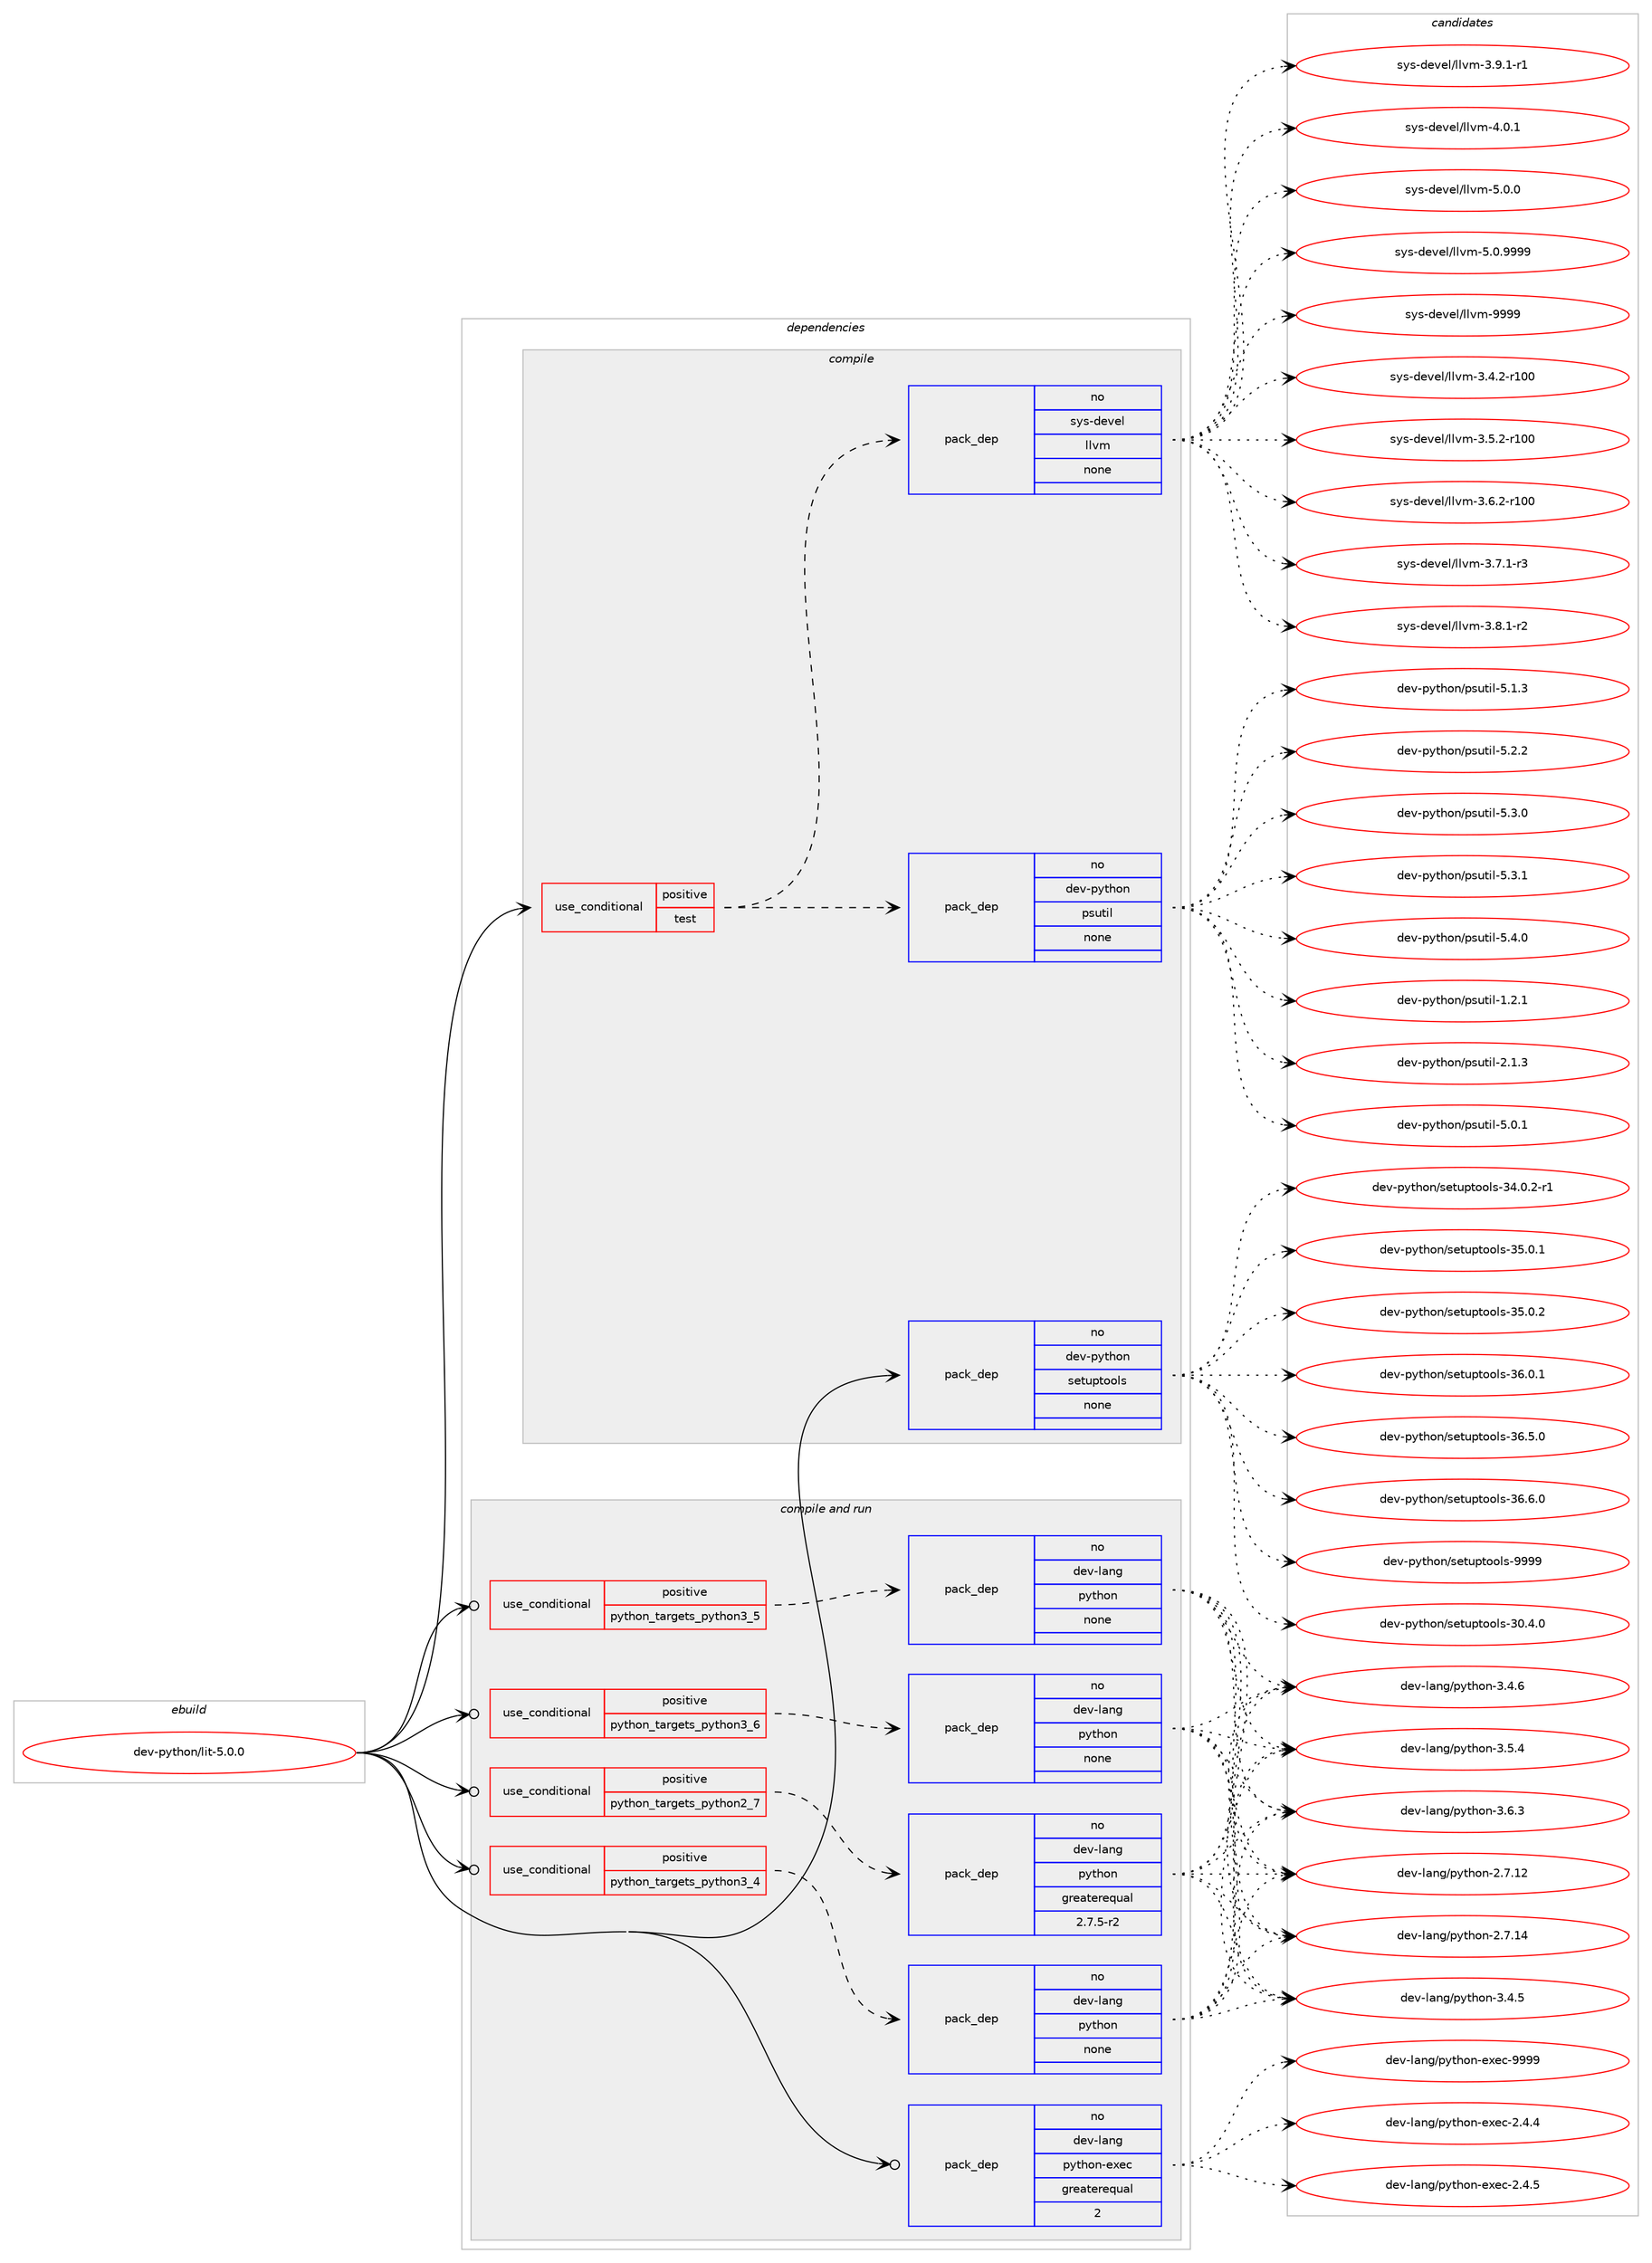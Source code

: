 digraph prolog {

# *************
# Graph options
# *************

newrank=true;
concentrate=true;
compound=true;
graph [rankdir=LR,fontname=Helvetica,fontsize=10,ranksep=1.5];#, ranksep=2.5, nodesep=0.2];
edge  [arrowhead=vee];
node  [fontname=Helvetica,fontsize=10];

# **********
# The ebuild
# **********

subgraph cluster_leftcol {
color=gray;
rank=same;
label=<<i>ebuild</i>>;
id [label="dev-python/lit-5.0.0", color=red, width=4, href="../dev-python/lit-5.0.0.svg"];
}

# ****************
# The dependencies
# ****************

subgraph cluster_midcol {
color=gray;
label=<<i>dependencies</i>>;
subgraph cluster_compile {
fillcolor="#eeeeee";
style=filled;
label=<<i>compile</i>>;
subgraph cond34963 {
dependency164570 [label=<<TABLE BORDER="0" CELLBORDER="1" CELLSPACING="0" CELLPADDING="4"><TR><TD ROWSPAN="3" CELLPADDING="10">use_conditional</TD></TR><TR><TD>positive</TD></TR><TR><TD>test</TD></TR></TABLE>>, shape=none, color=red];
subgraph pack125754 {
dependency164571 [label=<<TABLE BORDER="0" CELLBORDER="1" CELLSPACING="0" CELLPADDING="4" WIDTH="220"><TR><TD ROWSPAN="6" CELLPADDING="30">pack_dep</TD></TR><TR><TD WIDTH="110">no</TD></TR><TR><TD>dev-python</TD></TR><TR><TD>psutil</TD></TR><TR><TD>none</TD></TR><TR><TD></TD></TR></TABLE>>, shape=none, color=blue];
}
dependency164570:e -> dependency164571:w [weight=20,style="dashed",arrowhead="vee"];
subgraph pack125755 {
dependency164572 [label=<<TABLE BORDER="0" CELLBORDER="1" CELLSPACING="0" CELLPADDING="4" WIDTH="220"><TR><TD ROWSPAN="6" CELLPADDING="30">pack_dep</TD></TR><TR><TD WIDTH="110">no</TD></TR><TR><TD>sys-devel</TD></TR><TR><TD>llvm</TD></TR><TR><TD>none</TD></TR><TR><TD></TD></TR></TABLE>>, shape=none, color=blue];
}
dependency164570:e -> dependency164572:w [weight=20,style="dashed",arrowhead="vee"];
}
id:e -> dependency164570:w [weight=20,style="solid",arrowhead="vee"];
subgraph pack125756 {
dependency164573 [label=<<TABLE BORDER="0" CELLBORDER="1" CELLSPACING="0" CELLPADDING="4" WIDTH="220"><TR><TD ROWSPAN="6" CELLPADDING="30">pack_dep</TD></TR><TR><TD WIDTH="110">no</TD></TR><TR><TD>dev-python</TD></TR><TR><TD>setuptools</TD></TR><TR><TD>none</TD></TR><TR><TD></TD></TR></TABLE>>, shape=none, color=blue];
}
id:e -> dependency164573:w [weight=20,style="solid",arrowhead="vee"];
}
subgraph cluster_compileandrun {
fillcolor="#eeeeee";
style=filled;
label=<<i>compile and run</i>>;
subgraph cond34964 {
dependency164574 [label=<<TABLE BORDER="0" CELLBORDER="1" CELLSPACING="0" CELLPADDING="4"><TR><TD ROWSPAN="3" CELLPADDING="10">use_conditional</TD></TR><TR><TD>positive</TD></TR><TR><TD>python_targets_python2_7</TD></TR></TABLE>>, shape=none, color=red];
subgraph pack125757 {
dependency164575 [label=<<TABLE BORDER="0" CELLBORDER="1" CELLSPACING="0" CELLPADDING="4" WIDTH="220"><TR><TD ROWSPAN="6" CELLPADDING="30">pack_dep</TD></TR><TR><TD WIDTH="110">no</TD></TR><TR><TD>dev-lang</TD></TR><TR><TD>python</TD></TR><TR><TD>greaterequal</TD></TR><TR><TD>2.7.5-r2</TD></TR></TABLE>>, shape=none, color=blue];
}
dependency164574:e -> dependency164575:w [weight=20,style="dashed",arrowhead="vee"];
}
id:e -> dependency164574:w [weight=20,style="solid",arrowhead="odotvee"];
subgraph cond34965 {
dependency164576 [label=<<TABLE BORDER="0" CELLBORDER="1" CELLSPACING="0" CELLPADDING="4"><TR><TD ROWSPAN="3" CELLPADDING="10">use_conditional</TD></TR><TR><TD>positive</TD></TR><TR><TD>python_targets_python3_4</TD></TR></TABLE>>, shape=none, color=red];
subgraph pack125758 {
dependency164577 [label=<<TABLE BORDER="0" CELLBORDER="1" CELLSPACING="0" CELLPADDING="4" WIDTH="220"><TR><TD ROWSPAN="6" CELLPADDING="30">pack_dep</TD></TR><TR><TD WIDTH="110">no</TD></TR><TR><TD>dev-lang</TD></TR><TR><TD>python</TD></TR><TR><TD>none</TD></TR><TR><TD></TD></TR></TABLE>>, shape=none, color=blue];
}
dependency164576:e -> dependency164577:w [weight=20,style="dashed",arrowhead="vee"];
}
id:e -> dependency164576:w [weight=20,style="solid",arrowhead="odotvee"];
subgraph cond34966 {
dependency164578 [label=<<TABLE BORDER="0" CELLBORDER="1" CELLSPACING="0" CELLPADDING="4"><TR><TD ROWSPAN="3" CELLPADDING="10">use_conditional</TD></TR><TR><TD>positive</TD></TR><TR><TD>python_targets_python3_5</TD></TR></TABLE>>, shape=none, color=red];
subgraph pack125759 {
dependency164579 [label=<<TABLE BORDER="0" CELLBORDER="1" CELLSPACING="0" CELLPADDING="4" WIDTH="220"><TR><TD ROWSPAN="6" CELLPADDING="30">pack_dep</TD></TR><TR><TD WIDTH="110">no</TD></TR><TR><TD>dev-lang</TD></TR><TR><TD>python</TD></TR><TR><TD>none</TD></TR><TR><TD></TD></TR></TABLE>>, shape=none, color=blue];
}
dependency164578:e -> dependency164579:w [weight=20,style="dashed",arrowhead="vee"];
}
id:e -> dependency164578:w [weight=20,style="solid",arrowhead="odotvee"];
subgraph cond34967 {
dependency164580 [label=<<TABLE BORDER="0" CELLBORDER="1" CELLSPACING="0" CELLPADDING="4"><TR><TD ROWSPAN="3" CELLPADDING="10">use_conditional</TD></TR><TR><TD>positive</TD></TR><TR><TD>python_targets_python3_6</TD></TR></TABLE>>, shape=none, color=red];
subgraph pack125760 {
dependency164581 [label=<<TABLE BORDER="0" CELLBORDER="1" CELLSPACING="0" CELLPADDING="4" WIDTH="220"><TR><TD ROWSPAN="6" CELLPADDING="30">pack_dep</TD></TR><TR><TD WIDTH="110">no</TD></TR><TR><TD>dev-lang</TD></TR><TR><TD>python</TD></TR><TR><TD>none</TD></TR><TR><TD></TD></TR></TABLE>>, shape=none, color=blue];
}
dependency164580:e -> dependency164581:w [weight=20,style="dashed",arrowhead="vee"];
}
id:e -> dependency164580:w [weight=20,style="solid",arrowhead="odotvee"];
subgraph pack125761 {
dependency164582 [label=<<TABLE BORDER="0" CELLBORDER="1" CELLSPACING="0" CELLPADDING="4" WIDTH="220"><TR><TD ROWSPAN="6" CELLPADDING="30">pack_dep</TD></TR><TR><TD WIDTH="110">no</TD></TR><TR><TD>dev-lang</TD></TR><TR><TD>python-exec</TD></TR><TR><TD>greaterequal</TD></TR><TR><TD>2</TD></TR></TABLE>>, shape=none, color=blue];
}
id:e -> dependency164582:w [weight=20,style="solid",arrowhead="odotvee"];
}
subgraph cluster_run {
fillcolor="#eeeeee";
style=filled;
label=<<i>run</i>>;
}
}

# **************
# The candidates
# **************

subgraph cluster_choices {
rank=same;
color=gray;
label=<<i>candidates</i>>;

subgraph choice125754 {
color=black;
nodesep=1;
choice1001011184511212111610411111047112115117116105108454946504649 [label="dev-python/psutil-1.2.1", color=red, width=4,href="../dev-python/psutil-1.2.1.svg"];
choice1001011184511212111610411111047112115117116105108455046494651 [label="dev-python/psutil-2.1.3", color=red, width=4,href="../dev-python/psutil-2.1.3.svg"];
choice1001011184511212111610411111047112115117116105108455346484649 [label="dev-python/psutil-5.0.1", color=red, width=4,href="../dev-python/psutil-5.0.1.svg"];
choice1001011184511212111610411111047112115117116105108455346494651 [label="dev-python/psutil-5.1.3", color=red, width=4,href="../dev-python/psutil-5.1.3.svg"];
choice1001011184511212111610411111047112115117116105108455346504650 [label="dev-python/psutil-5.2.2", color=red, width=4,href="../dev-python/psutil-5.2.2.svg"];
choice1001011184511212111610411111047112115117116105108455346514648 [label="dev-python/psutil-5.3.0", color=red, width=4,href="../dev-python/psutil-5.3.0.svg"];
choice1001011184511212111610411111047112115117116105108455346514649 [label="dev-python/psutil-5.3.1", color=red, width=4,href="../dev-python/psutil-5.3.1.svg"];
choice1001011184511212111610411111047112115117116105108455346524648 [label="dev-python/psutil-5.4.0", color=red, width=4,href="../dev-python/psutil-5.4.0.svg"];
dependency164571:e -> choice1001011184511212111610411111047112115117116105108454946504649:w [style=dotted,weight="100"];
dependency164571:e -> choice1001011184511212111610411111047112115117116105108455046494651:w [style=dotted,weight="100"];
dependency164571:e -> choice1001011184511212111610411111047112115117116105108455346484649:w [style=dotted,weight="100"];
dependency164571:e -> choice1001011184511212111610411111047112115117116105108455346494651:w [style=dotted,weight="100"];
dependency164571:e -> choice1001011184511212111610411111047112115117116105108455346504650:w [style=dotted,weight="100"];
dependency164571:e -> choice1001011184511212111610411111047112115117116105108455346514648:w [style=dotted,weight="100"];
dependency164571:e -> choice1001011184511212111610411111047112115117116105108455346514649:w [style=dotted,weight="100"];
dependency164571:e -> choice1001011184511212111610411111047112115117116105108455346524648:w [style=dotted,weight="100"];
}
subgraph choice125755 {
color=black;
nodesep=1;
choice115121115451001011181011084710810811810945514652465045114494848 [label="sys-devel/llvm-3.4.2-r100", color=red, width=4,href="../sys-devel/llvm-3.4.2-r100.svg"];
choice115121115451001011181011084710810811810945514653465045114494848 [label="sys-devel/llvm-3.5.2-r100", color=red, width=4,href="../sys-devel/llvm-3.5.2-r100.svg"];
choice115121115451001011181011084710810811810945514654465045114494848 [label="sys-devel/llvm-3.6.2-r100", color=red, width=4,href="../sys-devel/llvm-3.6.2-r100.svg"];
choice11512111545100101118101108471081081181094551465546494511451 [label="sys-devel/llvm-3.7.1-r3", color=red, width=4,href="../sys-devel/llvm-3.7.1-r3.svg"];
choice11512111545100101118101108471081081181094551465646494511450 [label="sys-devel/llvm-3.8.1-r2", color=red, width=4,href="../sys-devel/llvm-3.8.1-r2.svg"];
choice11512111545100101118101108471081081181094551465746494511449 [label="sys-devel/llvm-3.9.1-r1", color=red, width=4,href="../sys-devel/llvm-3.9.1-r1.svg"];
choice1151211154510010111810110847108108118109455246484649 [label="sys-devel/llvm-4.0.1", color=red, width=4,href="../sys-devel/llvm-4.0.1.svg"];
choice1151211154510010111810110847108108118109455346484648 [label="sys-devel/llvm-5.0.0", color=red, width=4,href="../sys-devel/llvm-5.0.0.svg"];
choice1151211154510010111810110847108108118109455346484657575757 [label="sys-devel/llvm-5.0.9999", color=red, width=4,href="../sys-devel/llvm-5.0.9999.svg"];
choice11512111545100101118101108471081081181094557575757 [label="sys-devel/llvm-9999", color=red, width=4,href="../sys-devel/llvm-9999.svg"];
dependency164572:e -> choice115121115451001011181011084710810811810945514652465045114494848:w [style=dotted,weight="100"];
dependency164572:e -> choice115121115451001011181011084710810811810945514653465045114494848:w [style=dotted,weight="100"];
dependency164572:e -> choice115121115451001011181011084710810811810945514654465045114494848:w [style=dotted,weight="100"];
dependency164572:e -> choice11512111545100101118101108471081081181094551465546494511451:w [style=dotted,weight="100"];
dependency164572:e -> choice11512111545100101118101108471081081181094551465646494511450:w [style=dotted,weight="100"];
dependency164572:e -> choice11512111545100101118101108471081081181094551465746494511449:w [style=dotted,weight="100"];
dependency164572:e -> choice1151211154510010111810110847108108118109455246484649:w [style=dotted,weight="100"];
dependency164572:e -> choice1151211154510010111810110847108108118109455346484648:w [style=dotted,weight="100"];
dependency164572:e -> choice1151211154510010111810110847108108118109455346484657575757:w [style=dotted,weight="100"];
dependency164572:e -> choice11512111545100101118101108471081081181094557575757:w [style=dotted,weight="100"];
}
subgraph choice125756 {
color=black;
nodesep=1;
choice100101118451121211161041111104711510111611711211611111110811545514846524648 [label="dev-python/setuptools-30.4.0", color=red, width=4,href="../dev-python/setuptools-30.4.0.svg"];
choice1001011184511212111610411111047115101116117112116111111108115455152464846504511449 [label="dev-python/setuptools-34.0.2-r1", color=red, width=4,href="../dev-python/setuptools-34.0.2-r1.svg"];
choice100101118451121211161041111104711510111611711211611111110811545515346484649 [label="dev-python/setuptools-35.0.1", color=red, width=4,href="../dev-python/setuptools-35.0.1.svg"];
choice100101118451121211161041111104711510111611711211611111110811545515346484650 [label="dev-python/setuptools-35.0.2", color=red, width=4,href="../dev-python/setuptools-35.0.2.svg"];
choice100101118451121211161041111104711510111611711211611111110811545515446484649 [label="dev-python/setuptools-36.0.1", color=red, width=4,href="../dev-python/setuptools-36.0.1.svg"];
choice100101118451121211161041111104711510111611711211611111110811545515446534648 [label="dev-python/setuptools-36.5.0", color=red, width=4,href="../dev-python/setuptools-36.5.0.svg"];
choice100101118451121211161041111104711510111611711211611111110811545515446544648 [label="dev-python/setuptools-36.6.0", color=red, width=4,href="../dev-python/setuptools-36.6.0.svg"];
choice10010111845112121116104111110471151011161171121161111111081154557575757 [label="dev-python/setuptools-9999", color=red, width=4,href="../dev-python/setuptools-9999.svg"];
dependency164573:e -> choice100101118451121211161041111104711510111611711211611111110811545514846524648:w [style=dotted,weight="100"];
dependency164573:e -> choice1001011184511212111610411111047115101116117112116111111108115455152464846504511449:w [style=dotted,weight="100"];
dependency164573:e -> choice100101118451121211161041111104711510111611711211611111110811545515346484649:w [style=dotted,weight="100"];
dependency164573:e -> choice100101118451121211161041111104711510111611711211611111110811545515346484650:w [style=dotted,weight="100"];
dependency164573:e -> choice100101118451121211161041111104711510111611711211611111110811545515446484649:w [style=dotted,weight="100"];
dependency164573:e -> choice100101118451121211161041111104711510111611711211611111110811545515446534648:w [style=dotted,weight="100"];
dependency164573:e -> choice100101118451121211161041111104711510111611711211611111110811545515446544648:w [style=dotted,weight="100"];
dependency164573:e -> choice10010111845112121116104111110471151011161171121161111111081154557575757:w [style=dotted,weight="100"];
}
subgraph choice125757 {
color=black;
nodesep=1;
choice10010111845108971101034711212111610411111045504655464950 [label="dev-lang/python-2.7.12", color=red, width=4,href="../dev-lang/python-2.7.12.svg"];
choice10010111845108971101034711212111610411111045504655464952 [label="dev-lang/python-2.7.14", color=red, width=4,href="../dev-lang/python-2.7.14.svg"];
choice100101118451089711010347112121116104111110455146524653 [label="dev-lang/python-3.4.5", color=red, width=4,href="../dev-lang/python-3.4.5.svg"];
choice100101118451089711010347112121116104111110455146524654 [label="dev-lang/python-3.4.6", color=red, width=4,href="../dev-lang/python-3.4.6.svg"];
choice100101118451089711010347112121116104111110455146534652 [label="dev-lang/python-3.5.4", color=red, width=4,href="../dev-lang/python-3.5.4.svg"];
choice100101118451089711010347112121116104111110455146544651 [label="dev-lang/python-3.6.3", color=red, width=4,href="../dev-lang/python-3.6.3.svg"];
dependency164575:e -> choice10010111845108971101034711212111610411111045504655464950:w [style=dotted,weight="100"];
dependency164575:e -> choice10010111845108971101034711212111610411111045504655464952:w [style=dotted,weight="100"];
dependency164575:e -> choice100101118451089711010347112121116104111110455146524653:w [style=dotted,weight="100"];
dependency164575:e -> choice100101118451089711010347112121116104111110455146524654:w [style=dotted,weight="100"];
dependency164575:e -> choice100101118451089711010347112121116104111110455146534652:w [style=dotted,weight="100"];
dependency164575:e -> choice100101118451089711010347112121116104111110455146544651:w [style=dotted,weight="100"];
}
subgraph choice125758 {
color=black;
nodesep=1;
choice10010111845108971101034711212111610411111045504655464950 [label="dev-lang/python-2.7.12", color=red, width=4,href="../dev-lang/python-2.7.12.svg"];
choice10010111845108971101034711212111610411111045504655464952 [label="dev-lang/python-2.7.14", color=red, width=4,href="../dev-lang/python-2.7.14.svg"];
choice100101118451089711010347112121116104111110455146524653 [label="dev-lang/python-3.4.5", color=red, width=4,href="../dev-lang/python-3.4.5.svg"];
choice100101118451089711010347112121116104111110455146524654 [label="dev-lang/python-3.4.6", color=red, width=4,href="../dev-lang/python-3.4.6.svg"];
choice100101118451089711010347112121116104111110455146534652 [label="dev-lang/python-3.5.4", color=red, width=4,href="../dev-lang/python-3.5.4.svg"];
choice100101118451089711010347112121116104111110455146544651 [label="dev-lang/python-3.6.3", color=red, width=4,href="../dev-lang/python-3.6.3.svg"];
dependency164577:e -> choice10010111845108971101034711212111610411111045504655464950:w [style=dotted,weight="100"];
dependency164577:e -> choice10010111845108971101034711212111610411111045504655464952:w [style=dotted,weight="100"];
dependency164577:e -> choice100101118451089711010347112121116104111110455146524653:w [style=dotted,weight="100"];
dependency164577:e -> choice100101118451089711010347112121116104111110455146524654:w [style=dotted,weight="100"];
dependency164577:e -> choice100101118451089711010347112121116104111110455146534652:w [style=dotted,weight="100"];
dependency164577:e -> choice100101118451089711010347112121116104111110455146544651:w [style=dotted,weight="100"];
}
subgraph choice125759 {
color=black;
nodesep=1;
choice10010111845108971101034711212111610411111045504655464950 [label="dev-lang/python-2.7.12", color=red, width=4,href="../dev-lang/python-2.7.12.svg"];
choice10010111845108971101034711212111610411111045504655464952 [label="dev-lang/python-2.7.14", color=red, width=4,href="../dev-lang/python-2.7.14.svg"];
choice100101118451089711010347112121116104111110455146524653 [label="dev-lang/python-3.4.5", color=red, width=4,href="../dev-lang/python-3.4.5.svg"];
choice100101118451089711010347112121116104111110455146524654 [label="dev-lang/python-3.4.6", color=red, width=4,href="../dev-lang/python-3.4.6.svg"];
choice100101118451089711010347112121116104111110455146534652 [label="dev-lang/python-3.5.4", color=red, width=4,href="../dev-lang/python-3.5.4.svg"];
choice100101118451089711010347112121116104111110455146544651 [label="dev-lang/python-3.6.3", color=red, width=4,href="../dev-lang/python-3.6.3.svg"];
dependency164579:e -> choice10010111845108971101034711212111610411111045504655464950:w [style=dotted,weight="100"];
dependency164579:e -> choice10010111845108971101034711212111610411111045504655464952:w [style=dotted,weight="100"];
dependency164579:e -> choice100101118451089711010347112121116104111110455146524653:w [style=dotted,weight="100"];
dependency164579:e -> choice100101118451089711010347112121116104111110455146524654:w [style=dotted,weight="100"];
dependency164579:e -> choice100101118451089711010347112121116104111110455146534652:w [style=dotted,weight="100"];
dependency164579:e -> choice100101118451089711010347112121116104111110455146544651:w [style=dotted,weight="100"];
}
subgraph choice125760 {
color=black;
nodesep=1;
choice10010111845108971101034711212111610411111045504655464950 [label="dev-lang/python-2.7.12", color=red, width=4,href="../dev-lang/python-2.7.12.svg"];
choice10010111845108971101034711212111610411111045504655464952 [label="dev-lang/python-2.7.14", color=red, width=4,href="../dev-lang/python-2.7.14.svg"];
choice100101118451089711010347112121116104111110455146524653 [label="dev-lang/python-3.4.5", color=red, width=4,href="../dev-lang/python-3.4.5.svg"];
choice100101118451089711010347112121116104111110455146524654 [label="dev-lang/python-3.4.6", color=red, width=4,href="../dev-lang/python-3.4.6.svg"];
choice100101118451089711010347112121116104111110455146534652 [label="dev-lang/python-3.5.4", color=red, width=4,href="../dev-lang/python-3.5.4.svg"];
choice100101118451089711010347112121116104111110455146544651 [label="dev-lang/python-3.6.3", color=red, width=4,href="../dev-lang/python-3.6.3.svg"];
dependency164581:e -> choice10010111845108971101034711212111610411111045504655464950:w [style=dotted,weight="100"];
dependency164581:e -> choice10010111845108971101034711212111610411111045504655464952:w [style=dotted,weight="100"];
dependency164581:e -> choice100101118451089711010347112121116104111110455146524653:w [style=dotted,weight="100"];
dependency164581:e -> choice100101118451089711010347112121116104111110455146524654:w [style=dotted,weight="100"];
dependency164581:e -> choice100101118451089711010347112121116104111110455146534652:w [style=dotted,weight="100"];
dependency164581:e -> choice100101118451089711010347112121116104111110455146544651:w [style=dotted,weight="100"];
}
subgraph choice125761 {
color=black;
nodesep=1;
choice1001011184510897110103471121211161041111104510112010199455046524652 [label="dev-lang/python-exec-2.4.4", color=red, width=4,href="../dev-lang/python-exec-2.4.4.svg"];
choice1001011184510897110103471121211161041111104510112010199455046524653 [label="dev-lang/python-exec-2.4.5", color=red, width=4,href="../dev-lang/python-exec-2.4.5.svg"];
choice10010111845108971101034711212111610411111045101120101994557575757 [label="dev-lang/python-exec-9999", color=red, width=4,href="../dev-lang/python-exec-9999.svg"];
dependency164582:e -> choice1001011184510897110103471121211161041111104510112010199455046524652:w [style=dotted,weight="100"];
dependency164582:e -> choice1001011184510897110103471121211161041111104510112010199455046524653:w [style=dotted,weight="100"];
dependency164582:e -> choice10010111845108971101034711212111610411111045101120101994557575757:w [style=dotted,weight="100"];
}
}

}
